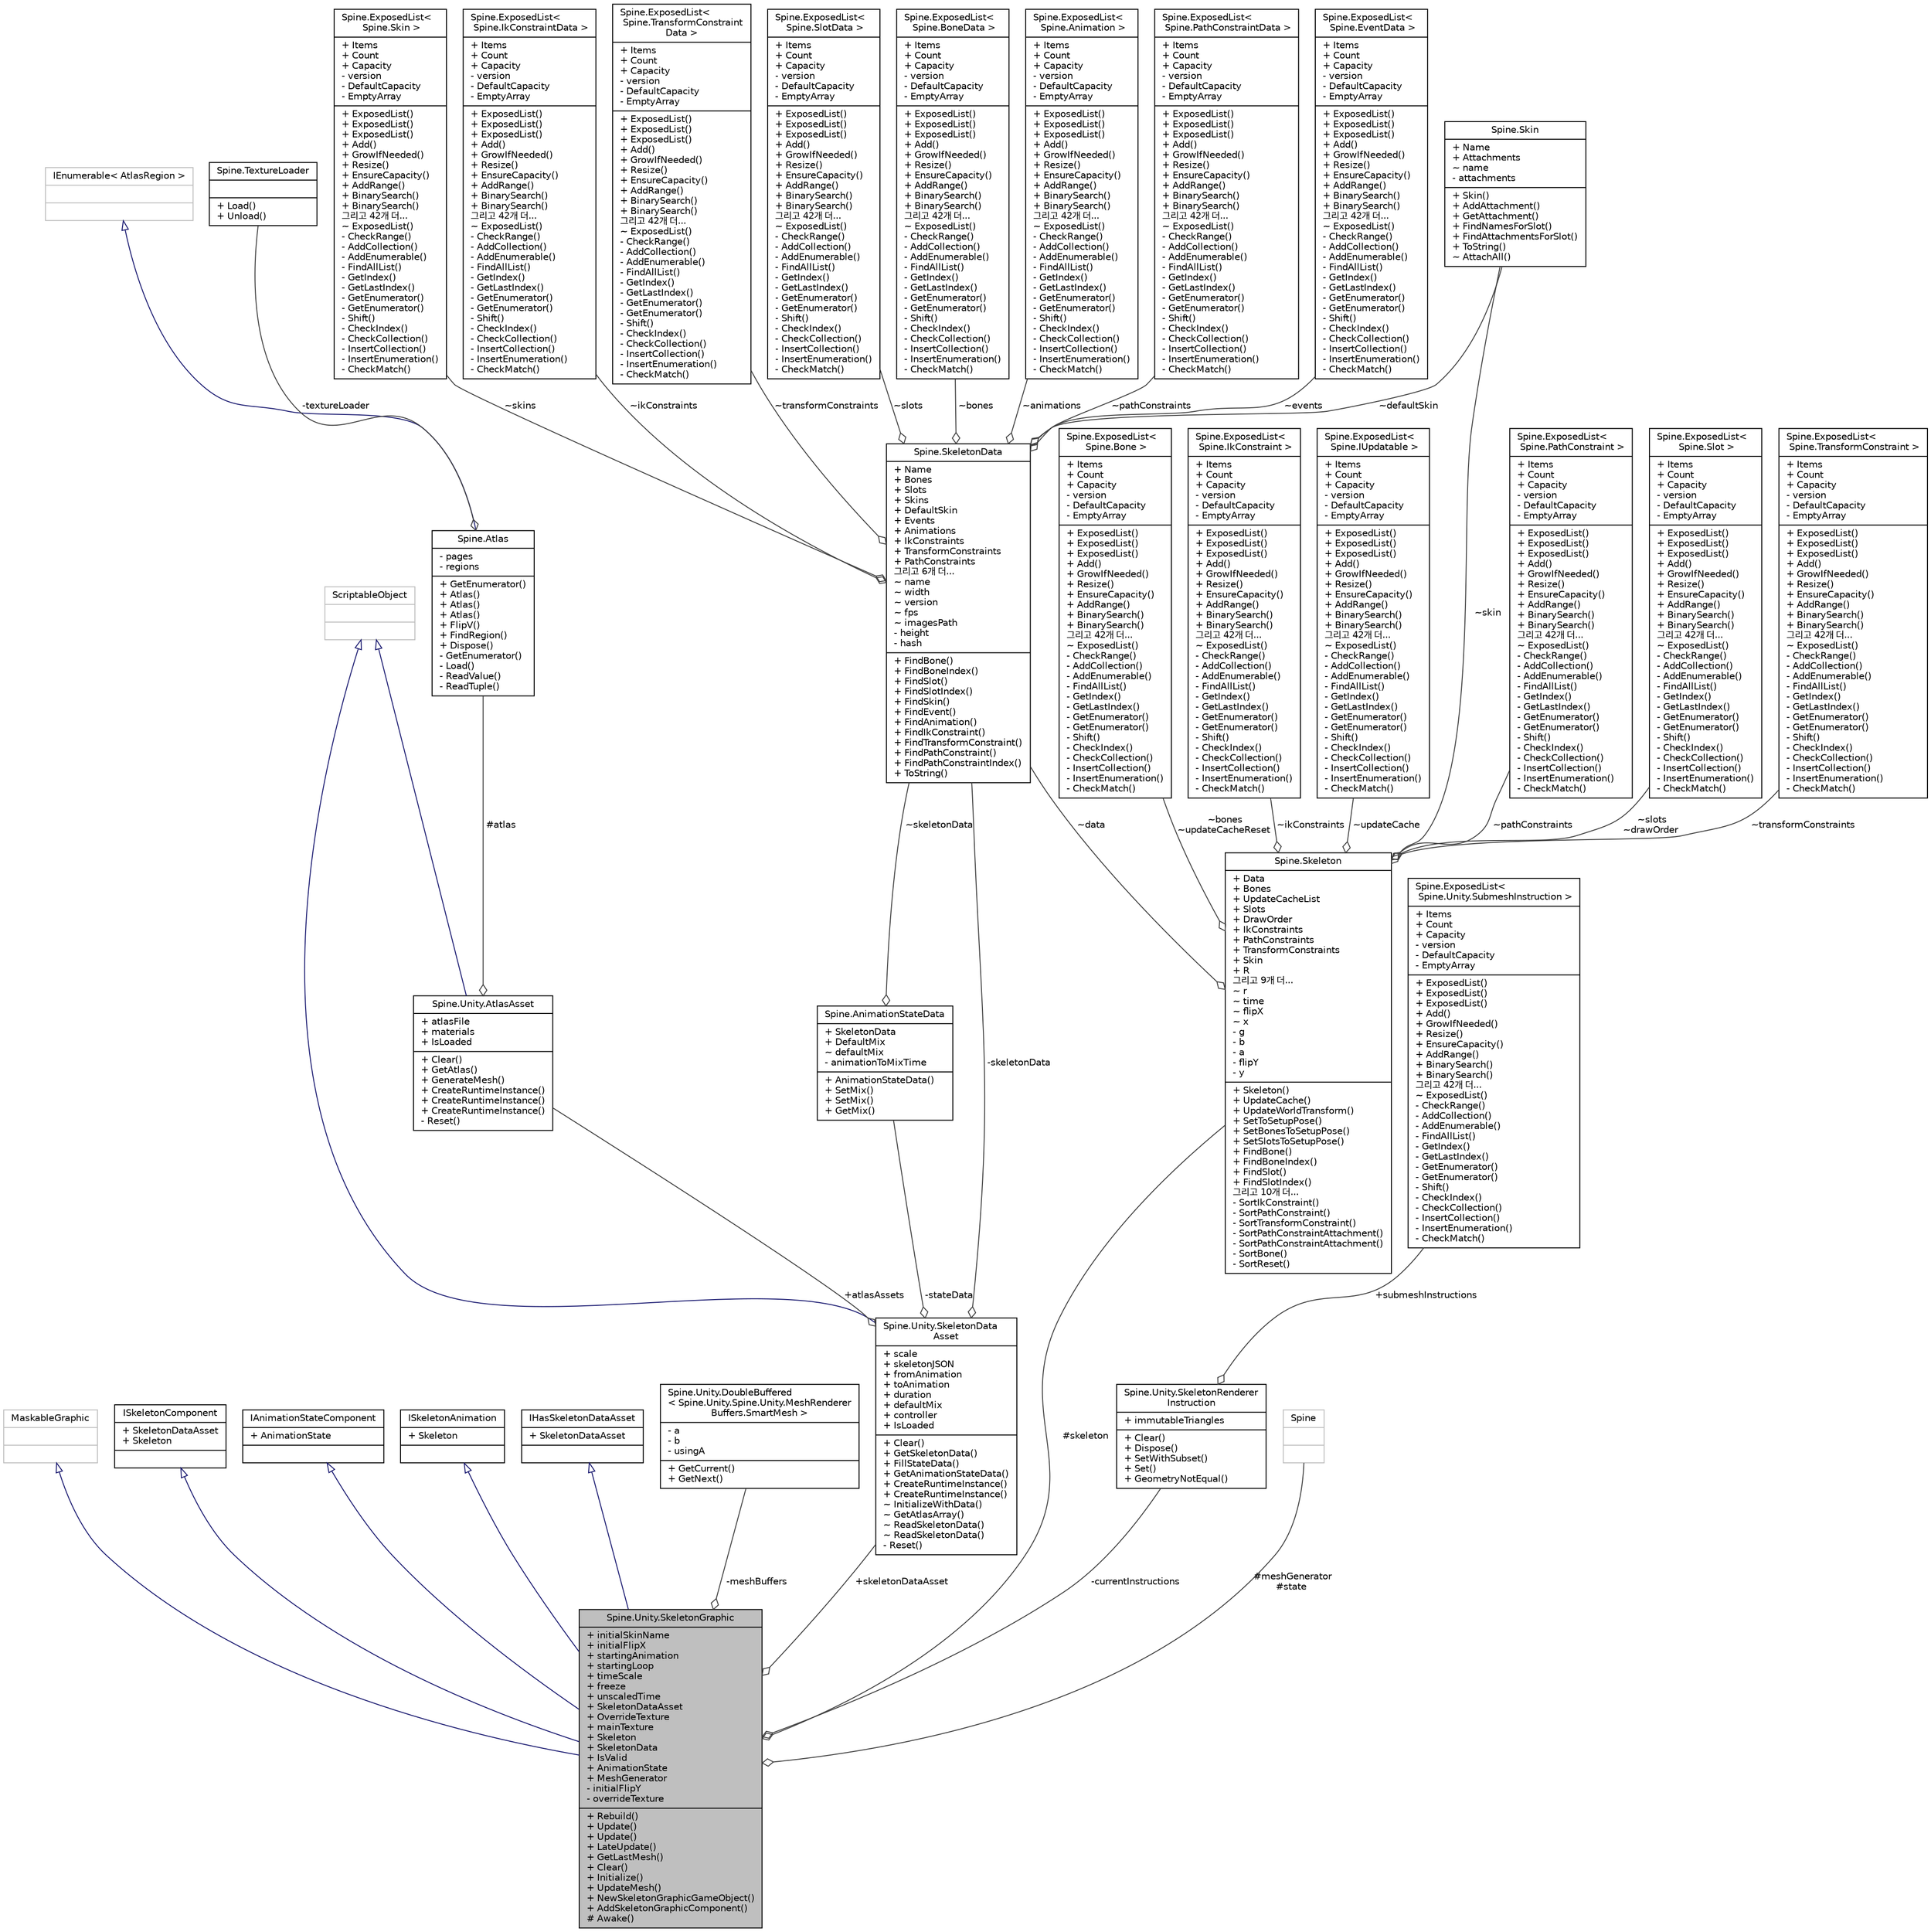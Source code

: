 digraph "Spine.Unity.SkeletonGraphic"
{
 // LATEX_PDF_SIZE
  edge [fontname="Helvetica",fontsize="10",labelfontname="Helvetica",labelfontsize="10"];
  node [fontname="Helvetica",fontsize="10",shape=record];
  Node1 [label="{Spine.Unity.SkeletonGraphic\n|+ initialSkinName\l+ initialFlipX\l+ startingAnimation\l+ startingLoop\l+ timeScale\l+ freeze\l+ unscaledTime\l+ SkeletonDataAsset\l+ OverrideTexture\l+ mainTexture\l+ Skeleton\l+ SkeletonData\l+ IsValid\l+ AnimationState\l+ MeshGenerator\l- initialFlipY\l- overrideTexture\l|+ Rebuild()\l+ Update()\l+ Update()\l+ LateUpdate()\l+ GetLastMesh()\l+ Clear()\l+ Initialize()\l+ UpdateMesh()\l+ NewSkeletonGraphicGameObject()\l+ AddSkeletonGraphicComponent()\l# Awake()\l}",height=0.2,width=0.4,color="black", fillcolor="grey75", style="filled", fontcolor="black",tooltip=" "];
  Node2 -> Node1 [dir="back",color="midnightblue",fontsize="10",style="solid",arrowtail="onormal"];
  Node2 [label="{MaskableGraphic\n||}",height=0.2,width=0.4,color="grey75", fillcolor="white", style="filled",tooltip=" "];
  Node3 -> Node1 [dir="back",color="midnightblue",fontsize="10",style="solid",arrowtail="onormal"];
  Node3 [label="{ISkeletonComponent\n|+ SkeletonDataAsset\l+ Skeleton\l|}",height=0.2,width=0.4,color="black", fillcolor="white", style="filled",URL="$interface_spine_1_1_unity_1_1_i_skeleton_component.html",tooltip="A Spine-Unity Component that manages a Spine.Skeleton instance, instantiated from a SkeletonDataAsset..."];
  Node4 -> Node1 [dir="back",color="midnightblue",fontsize="10",style="solid",arrowtail="onormal"];
  Node4 [label="{IAnimationStateComponent\n|+ AnimationState\l|}",height=0.2,width=0.4,color="black", fillcolor="white", style="filled",URL="$interface_spine_1_1_unity_1_1_i_animation_state_component.html",tooltip="A Spine-Unity Component that uses a Spine.AnimationState to animate its skeleton."];
  Node5 -> Node1 [dir="back",color="midnightblue",fontsize="10",style="solid",arrowtail="onormal"];
  Node5 [label="{ISkeletonAnimation\n|+ Skeleton\l|}",height=0.2,width=0.4,color="black", fillcolor="white", style="filled",URL="$interface_spine_1_1_unity_1_1_i_skeleton_animation.html",tooltip="A Spine-Unity Component that animates a Skeleton but not necessarily with a Spine...."];
  Node6 -> Node1 [dir="back",color="midnightblue",fontsize="10",style="solid",arrowtail="onormal"];
  Node6 [label="{IHasSkeletonDataAsset\n|+ SkeletonDataAsset\l|}",height=0.2,width=0.4,color="black", fillcolor="white", style="filled",URL="$interface_spine_1_1_unity_1_1_i_has_skeleton_data_asset.html",tooltip="Holds a reference to a SkeletonDataAsset."];
  Node7 -> Node1 [color="grey25",fontsize="10",style="solid",label=" -meshBuffers" ,arrowhead="odiamond"];
  Node7 [label="{Spine.Unity.DoubleBuffered\l\< Spine.Unity.Spine.Unity.MeshRenderer\lBuffers.SmartMesh \>\n|- a\l- b\l- usingA\l|+ GetCurrent()\l+ GetNext()\l}",height=0.2,width=0.4,color="black", fillcolor="white", style="filled",URL="$class_spine_1_1_unity_1_1_double_buffered.html",tooltip=" "];
  Node8 -> Node1 [color="grey25",fontsize="10",style="solid",label=" +skeletonDataAsset" ,arrowhead="odiamond"];
  Node8 [label="{Spine.Unity.SkeletonData\lAsset\n|+ scale\l+ skeletonJSON\l+ fromAnimation\l+ toAnimation\l+ duration\l+ defaultMix\l+ controller\l+ IsLoaded\l|+ Clear()\l+ GetSkeletonData()\l+ FillStateData()\l+ GetAnimationStateData()\l+ CreateRuntimeInstance()\l+ CreateRuntimeInstance()\l~ InitializeWithData()\l~ GetAtlasArray()\l~ ReadSkeletonData()\l~ ReadSkeletonData()\l- Reset()\l}",height=0.2,width=0.4,color="black", fillcolor="white", style="filled",URL="$class_spine_1_1_unity_1_1_skeleton_data_asset.html",tooltip=" "];
  Node9 -> Node8 [dir="back",color="midnightblue",fontsize="10",style="solid",arrowtail="onormal"];
  Node9 [label="{ScriptableObject\n||}",height=0.2,width=0.4,color="grey75", fillcolor="white", style="filled",tooltip=" "];
  Node10 -> Node8 [color="grey25",fontsize="10",style="solid",label=" -stateData" ,arrowhead="odiamond"];
  Node10 [label="{Spine.AnimationStateData\n|+ SkeletonData\l+ DefaultMix\l~ defaultMix\l- animationToMixTime\l|+ AnimationStateData()\l+ SetMix()\l+ SetMix()\l+ GetMix()\l}",height=0.2,width=0.4,color="black", fillcolor="white", style="filled",URL="$class_spine_1_1_animation_state_data.html",tooltip="Stores mix (crossfade) durations to be applied when AnimationState animations are changed."];
  Node11 -> Node10 [color="grey25",fontsize="10",style="solid",label=" ~skeletonData" ,arrowhead="odiamond"];
  Node11 [label="{Spine.SkeletonData\n|+ Name\l+ Bones\l+ Slots\l+ Skins\l+ DefaultSkin\l+ Events\l+ Animations\l+ IkConstraints\l+ TransformConstraints\l+ PathConstraints\l그리고 6개 더...\l~ name\l~ width\l~ version\l~ fps\l~ imagesPath\l- height\l- hash\l|+ FindBone()\l+ FindBoneIndex()\l+ FindSlot()\l+ FindSlotIndex()\l+ FindSkin()\l+ FindEvent()\l+ FindAnimation()\l+ FindIkConstraint()\l+ FindTransformConstraint()\l+ FindPathConstraint()\l+ FindPathConstraintIndex()\l+ ToString()\l}",height=0.2,width=0.4,color="black", fillcolor="white", style="filled",URL="$class_spine_1_1_skeleton_data.html",tooltip="Stores the setup pose and all of the stateless data for a skeleton."];
  Node12 -> Node11 [color="grey25",fontsize="10",style="solid",label=" ~animations" ,arrowhead="odiamond"];
  Node12 [label="{Spine.ExposedList\<\l Spine.Animation \>\n|+ Items\l+ Count\l+ Capacity\l- version\l- DefaultCapacity\l- EmptyArray\l|+ ExposedList()\l+ ExposedList()\l+ ExposedList()\l+ Add()\l+ GrowIfNeeded()\l+ Resize()\l+ EnsureCapacity()\l+ AddRange()\l+ BinarySearch()\l+ BinarySearch()\l그리고 42개 더...\l~ ExposedList()\l- CheckRange()\l- AddCollection()\l- AddEnumerable()\l- FindAllList()\l- GetIndex()\l- GetLastIndex()\l- GetEnumerator()\l- GetEnumerator()\l- Shift()\l- CheckIndex()\l- CheckCollection()\l- InsertCollection()\l- InsertEnumeration()\l- CheckMatch()\l}",height=0.2,width=0.4,color="black", fillcolor="white", style="filled",URL="$class_spine_1_1_exposed_list.html",tooltip=" "];
  Node13 -> Node11 [color="grey25",fontsize="10",style="solid",label=" ~pathConstraints" ,arrowhead="odiamond"];
  Node13 [label="{Spine.ExposedList\<\l Spine.PathConstraintData \>\n|+ Items\l+ Count\l+ Capacity\l- version\l- DefaultCapacity\l- EmptyArray\l|+ ExposedList()\l+ ExposedList()\l+ ExposedList()\l+ Add()\l+ GrowIfNeeded()\l+ Resize()\l+ EnsureCapacity()\l+ AddRange()\l+ BinarySearch()\l+ BinarySearch()\l그리고 42개 더...\l~ ExposedList()\l- CheckRange()\l- AddCollection()\l- AddEnumerable()\l- FindAllList()\l- GetIndex()\l- GetLastIndex()\l- GetEnumerator()\l- GetEnumerator()\l- Shift()\l- CheckIndex()\l- CheckCollection()\l- InsertCollection()\l- InsertEnumeration()\l- CheckMatch()\l}",height=0.2,width=0.4,color="black", fillcolor="white", style="filled",URL="$class_spine_1_1_exposed_list.html",tooltip=" "];
  Node14 -> Node11 [color="grey25",fontsize="10",style="solid",label=" ~events" ,arrowhead="odiamond"];
  Node14 [label="{Spine.ExposedList\<\l Spine.EventData \>\n|+ Items\l+ Count\l+ Capacity\l- version\l- DefaultCapacity\l- EmptyArray\l|+ ExposedList()\l+ ExposedList()\l+ ExposedList()\l+ Add()\l+ GrowIfNeeded()\l+ Resize()\l+ EnsureCapacity()\l+ AddRange()\l+ BinarySearch()\l+ BinarySearch()\l그리고 42개 더...\l~ ExposedList()\l- CheckRange()\l- AddCollection()\l- AddEnumerable()\l- FindAllList()\l- GetIndex()\l- GetLastIndex()\l- GetEnumerator()\l- GetEnumerator()\l- Shift()\l- CheckIndex()\l- CheckCollection()\l- InsertCollection()\l- InsertEnumeration()\l- CheckMatch()\l}",height=0.2,width=0.4,color="black", fillcolor="white", style="filled",URL="$class_spine_1_1_exposed_list.html",tooltip=" "];
  Node15 -> Node11 [color="grey25",fontsize="10",style="solid",label=" ~skins" ,arrowhead="odiamond"];
  Node15 [label="{Spine.ExposedList\<\l Spine.Skin \>\n|+ Items\l+ Count\l+ Capacity\l- version\l- DefaultCapacity\l- EmptyArray\l|+ ExposedList()\l+ ExposedList()\l+ ExposedList()\l+ Add()\l+ GrowIfNeeded()\l+ Resize()\l+ EnsureCapacity()\l+ AddRange()\l+ BinarySearch()\l+ BinarySearch()\l그리고 42개 더...\l~ ExposedList()\l- CheckRange()\l- AddCollection()\l- AddEnumerable()\l- FindAllList()\l- GetIndex()\l- GetLastIndex()\l- GetEnumerator()\l- GetEnumerator()\l- Shift()\l- CheckIndex()\l- CheckCollection()\l- InsertCollection()\l- InsertEnumeration()\l- CheckMatch()\l}",height=0.2,width=0.4,color="black", fillcolor="white", style="filled",URL="$class_spine_1_1_exposed_list.html",tooltip=" "];
  Node16 -> Node11 [color="grey25",fontsize="10",style="solid",label=" ~defaultSkin" ,arrowhead="odiamond"];
  Node16 [label="{Spine.Skin\n|+ Name\l+ Attachments\l~ name\l- attachments\l|+ Skin()\l+ AddAttachment()\l+ GetAttachment()\l+ FindNamesForSlot()\l+ FindAttachmentsForSlot()\l+ ToString()\l~ AttachAll()\l}",height=0.2,width=0.4,color="black", fillcolor="white", style="filled",URL="$class_spine_1_1_skin.html",tooltip="Stores attachments by slot index and attachment name."];
  Node17 -> Node11 [color="grey25",fontsize="10",style="solid",label=" ~ikConstraints" ,arrowhead="odiamond"];
  Node17 [label="{Spine.ExposedList\<\l Spine.IkConstraintData \>\n|+ Items\l+ Count\l+ Capacity\l- version\l- DefaultCapacity\l- EmptyArray\l|+ ExposedList()\l+ ExposedList()\l+ ExposedList()\l+ Add()\l+ GrowIfNeeded()\l+ Resize()\l+ EnsureCapacity()\l+ AddRange()\l+ BinarySearch()\l+ BinarySearch()\l그리고 42개 더...\l~ ExposedList()\l- CheckRange()\l- AddCollection()\l- AddEnumerable()\l- FindAllList()\l- GetIndex()\l- GetLastIndex()\l- GetEnumerator()\l- GetEnumerator()\l- Shift()\l- CheckIndex()\l- CheckCollection()\l- InsertCollection()\l- InsertEnumeration()\l- CheckMatch()\l}",height=0.2,width=0.4,color="black", fillcolor="white", style="filled",URL="$class_spine_1_1_exposed_list.html",tooltip=" "];
  Node18 -> Node11 [color="grey25",fontsize="10",style="solid",label=" ~transformConstraints" ,arrowhead="odiamond"];
  Node18 [label="{Spine.ExposedList\<\l Spine.TransformConstraint\lData \>\n|+ Items\l+ Count\l+ Capacity\l- version\l- DefaultCapacity\l- EmptyArray\l|+ ExposedList()\l+ ExposedList()\l+ ExposedList()\l+ Add()\l+ GrowIfNeeded()\l+ Resize()\l+ EnsureCapacity()\l+ AddRange()\l+ BinarySearch()\l+ BinarySearch()\l그리고 42개 더...\l~ ExposedList()\l- CheckRange()\l- AddCollection()\l- AddEnumerable()\l- FindAllList()\l- GetIndex()\l- GetLastIndex()\l- GetEnumerator()\l- GetEnumerator()\l- Shift()\l- CheckIndex()\l- CheckCollection()\l- InsertCollection()\l- InsertEnumeration()\l- CheckMatch()\l}",height=0.2,width=0.4,color="black", fillcolor="white", style="filled",URL="$class_spine_1_1_exposed_list.html",tooltip=" "];
  Node19 -> Node11 [color="grey25",fontsize="10",style="solid",label=" ~slots" ,arrowhead="odiamond"];
  Node19 [label="{Spine.ExposedList\<\l Spine.SlotData \>\n|+ Items\l+ Count\l+ Capacity\l- version\l- DefaultCapacity\l- EmptyArray\l|+ ExposedList()\l+ ExposedList()\l+ ExposedList()\l+ Add()\l+ GrowIfNeeded()\l+ Resize()\l+ EnsureCapacity()\l+ AddRange()\l+ BinarySearch()\l+ BinarySearch()\l그리고 42개 더...\l~ ExposedList()\l- CheckRange()\l- AddCollection()\l- AddEnumerable()\l- FindAllList()\l- GetIndex()\l- GetLastIndex()\l- GetEnumerator()\l- GetEnumerator()\l- Shift()\l- CheckIndex()\l- CheckCollection()\l- InsertCollection()\l- InsertEnumeration()\l- CheckMatch()\l}",height=0.2,width=0.4,color="black", fillcolor="white", style="filled",URL="$class_spine_1_1_exposed_list.html",tooltip=" "];
  Node20 -> Node11 [color="grey25",fontsize="10",style="solid",label=" ~bones" ,arrowhead="odiamond"];
  Node20 [label="{Spine.ExposedList\<\l Spine.BoneData \>\n|+ Items\l+ Count\l+ Capacity\l- version\l- DefaultCapacity\l- EmptyArray\l|+ ExposedList()\l+ ExposedList()\l+ ExposedList()\l+ Add()\l+ GrowIfNeeded()\l+ Resize()\l+ EnsureCapacity()\l+ AddRange()\l+ BinarySearch()\l+ BinarySearch()\l그리고 42개 더...\l~ ExposedList()\l- CheckRange()\l- AddCollection()\l- AddEnumerable()\l- FindAllList()\l- GetIndex()\l- GetLastIndex()\l- GetEnumerator()\l- GetEnumerator()\l- Shift()\l- CheckIndex()\l- CheckCollection()\l- InsertCollection()\l- InsertEnumeration()\l- CheckMatch()\l}",height=0.2,width=0.4,color="black", fillcolor="white", style="filled",URL="$class_spine_1_1_exposed_list.html",tooltip=" "];
  Node11 -> Node8 [color="grey25",fontsize="10",style="solid",label=" -skeletonData" ,arrowhead="odiamond"];
  Node21 -> Node8 [color="grey25",fontsize="10",style="solid",label=" +atlasAssets" ,arrowhead="odiamond"];
  Node21 [label="{Spine.Unity.AtlasAsset\n|+ atlasFile\l+ materials\l+ IsLoaded\l|+ Clear()\l+ GetAtlas()\l+ GenerateMesh()\l+ CreateRuntimeInstance()\l+ CreateRuntimeInstance()\l+ CreateRuntimeInstance()\l- Reset()\l}",height=0.2,width=0.4,color="black", fillcolor="white", style="filled",URL="$class_spine_1_1_unity_1_1_atlas_asset.html",tooltip="Loads and stores a Spine atlas and list of materials."];
  Node9 -> Node21 [dir="back",color="midnightblue",fontsize="10",style="solid",arrowtail="onormal"];
  Node22 -> Node21 [color="grey25",fontsize="10",style="solid",label=" #atlas" ,arrowhead="odiamond"];
  Node22 [label="{Spine.Atlas\n|- pages\l- regions\l|+ GetEnumerator()\l+ Atlas()\l+ Atlas()\l+ Atlas()\l+ FlipV()\l+ FindRegion()\l+ Dispose()\l- GetEnumerator()\l- Load()\l- ReadValue()\l- ReadTuple()\l}",height=0.2,width=0.4,color="black", fillcolor="white", style="filled",URL="$class_spine_1_1_atlas.html",tooltip=" "];
  Node23 -> Node22 [dir="back",color="midnightblue",fontsize="10",style="solid",arrowtail="onormal"];
  Node23 [label="{IEnumerable\< AtlasRegion \>\n||}",height=0.2,width=0.4,color="grey75", fillcolor="white", style="filled",tooltip=" "];
  Node24 -> Node22 [color="grey25",fontsize="10",style="solid",label=" -textureLoader" ,arrowhead="odiamond"];
  Node24 [label="{Spine.TextureLoader\n||+ Load()\l+ Unload()\l}",height=0.2,width=0.4,color="black", fillcolor="white", style="filled",URL="$interface_spine_1_1_texture_loader.html",tooltip=" "];
  Node25 -> Node1 [color="grey25",fontsize="10",style="solid",label=" #skeleton" ,arrowhead="odiamond"];
  Node25 [label="{Spine.Skeleton\n|+ Data\l+ Bones\l+ UpdateCacheList\l+ Slots\l+ DrawOrder\l+ IkConstraints\l+ PathConstraints\l+ TransformConstraints\l+ Skin\l+ R\l그리고 9개 더...\l~ r\l~ time\l~ flipX\l~ x\l- g\l- b\l- a\l- flipY\l- y\l|+ Skeleton()\l+ UpdateCache()\l+ UpdateWorldTransform()\l+ SetToSetupPose()\l+ SetBonesToSetupPose()\l+ SetSlotsToSetupPose()\l+ FindBone()\l+ FindBoneIndex()\l+ FindSlot()\l+ FindSlotIndex()\l그리고 10개 더...\l- SortIkConstraint()\l- SortPathConstraint()\l- SortTransformConstraint()\l- SortPathConstraintAttachment()\l- SortPathConstraintAttachment()\l- SortBone()\l- SortReset()\l}",height=0.2,width=0.4,color="black", fillcolor="white", style="filled",URL="$class_spine_1_1_skeleton.html",tooltip=" "];
  Node11 -> Node25 [color="grey25",fontsize="10",style="solid",label=" ~data" ,arrowhead="odiamond"];
  Node26 -> Node25 [color="grey25",fontsize="10",style="solid",label=" ~bones\n~updateCacheReset" ,arrowhead="odiamond"];
  Node26 [label="{Spine.ExposedList\<\l Spine.Bone \>\n|+ Items\l+ Count\l+ Capacity\l- version\l- DefaultCapacity\l- EmptyArray\l|+ ExposedList()\l+ ExposedList()\l+ ExposedList()\l+ Add()\l+ GrowIfNeeded()\l+ Resize()\l+ EnsureCapacity()\l+ AddRange()\l+ BinarySearch()\l+ BinarySearch()\l그리고 42개 더...\l~ ExposedList()\l- CheckRange()\l- AddCollection()\l- AddEnumerable()\l- FindAllList()\l- GetIndex()\l- GetLastIndex()\l- GetEnumerator()\l- GetEnumerator()\l- Shift()\l- CheckIndex()\l- CheckCollection()\l- InsertCollection()\l- InsertEnumeration()\l- CheckMatch()\l}",height=0.2,width=0.4,color="black", fillcolor="white", style="filled",URL="$class_spine_1_1_exposed_list.html",tooltip=" "];
  Node27 -> Node25 [color="grey25",fontsize="10",style="solid",label=" ~ikConstraints" ,arrowhead="odiamond"];
  Node27 [label="{Spine.ExposedList\<\l Spine.IkConstraint \>\n|+ Items\l+ Count\l+ Capacity\l- version\l- DefaultCapacity\l- EmptyArray\l|+ ExposedList()\l+ ExposedList()\l+ ExposedList()\l+ Add()\l+ GrowIfNeeded()\l+ Resize()\l+ EnsureCapacity()\l+ AddRange()\l+ BinarySearch()\l+ BinarySearch()\l그리고 42개 더...\l~ ExposedList()\l- CheckRange()\l- AddCollection()\l- AddEnumerable()\l- FindAllList()\l- GetIndex()\l- GetLastIndex()\l- GetEnumerator()\l- GetEnumerator()\l- Shift()\l- CheckIndex()\l- CheckCollection()\l- InsertCollection()\l- InsertEnumeration()\l- CheckMatch()\l}",height=0.2,width=0.4,color="black", fillcolor="white", style="filled",URL="$class_spine_1_1_exposed_list.html",tooltip=" "];
  Node28 -> Node25 [color="grey25",fontsize="10",style="solid",label=" ~updateCache" ,arrowhead="odiamond"];
  Node28 [label="{Spine.ExposedList\<\l Spine.IUpdatable \>\n|+ Items\l+ Count\l+ Capacity\l- version\l- DefaultCapacity\l- EmptyArray\l|+ ExposedList()\l+ ExposedList()\l+ ExposedList()\l+ Add()\l+ GrowIfNeeded()\l+ Resize()\l+ EnsureCapacity()\l+ AddRange()\l+ BinarySearch()\l+ BinarySearch()\l그리고 42개 더...\l~ ExposedList()\l- CheckRange()\l- AddCollection()\l- AddEnumerable()\l- FindAllList()\l- GetIndex()\l- GetLastIndex()\l- GetEnumerator()\l- GetEnumerator()\l- Shift()\l- CheckIndex()\l- CheckCollection()\l- InsertCollection()\l- InsertEnumeration()\l- CheckMatch()\l}",height=0.2,width=0.4,color="black", fillcolor="white", style="filled",URL="$class_spine_1_1_exposed_list.html",tooltip=" "];
  Node16 -> Node25 [color="grey25",fontsize="10",style="solid",label=" ~skin" ,arrowhead="odiamond"];
  Node29 -> Node25 [color="grey25",fontsize="10",style="solid",label=" ~pathConstraints" ,arrowhead="odiamond"];
  Node29 [label="{Spine.ExposedList\<\l Spine.PathConstraint \>\n|+ Items\l+ Count\l+ Capacity\l- version\l- DefaultCapacity\l- EmptyArray\l|+ ExposedList()\l+ ExposedList()\l+ ExposedList()\l+ Add()\l+ GrowIfNeeded()\l+ Resize()\l+ EnsureCapacity()\l+ AddRange()\l+ BinarySearch()\l+ BinarySearch()\l그리고 42개 더...\l~ ExposedList()\l- CheckRange()\l- AddCollection()\l- AddEnumerable()\l- FindAllList()\l- GetIndex()\l- GetLastIndex()\l- GetEnumerator()\l- GetEnumerator()\l- Shift()\l- CheckIndex()\l- CheckCollection()\l- InsertCollection()\l- InsertEnumeration()\l- CheckMatch()\l}",height=0.2,width=0.4,color="black", fillcolor="white", style="filled",URL="$class_spine_1_1_exposed_list.html",tooltip=" "];
  Node30 -> Node25 [color="grey25",fontsize="10",style="solid",label=" ~slots\n~drawOrder" ,arrowhead="odiamond"];
  Node30 [label="{Spine.ExposedList\<\l Spine.Slot \>\n|+ Items\l+ Count\l+ Capacity\l- version\l- DefaultCapacity\l- EmptyArray\l|+ ExposedList()\l+ ExposedList()\l+ ExposedList()\l+ Add()\l+ GrowIfNeeded()\l+ Resize()\l+ EnsureCapacity()\l+ AddRange()\l+ BinarySearch()\l+ BinarySearch()\l그리고 42개 더...\l~ ExposedList()\l- CheckRange()\l- AddCollection()\l- AddEnumerable()\l- FindAllList()\l- GetIndex()\l- GetLastIndex()\l- GetEnumerator()\l- GetEnumerator()\l- Shift()\l- CheckIndex()\l- CheckCollection()\l- InsertCollection()\l- InsertEnumeration()\l- CheckMatch()\l}",height=0.2,width=0.4,color="black", fillcolor="white", style="filled",URL="$class_spine_1_1_exposed_list.html",tooltip=" "];
  Node31 -> Node25 [color="grey25",fontsize="10",style="solid",label=" ~transformConstraints" ,arrowhead="odiamond"];
  Node31 [label="{Spine.ExposedList\<\l Spine.TransformConstraint \>\n|+ Items\l+ Count\l+ Capacity\l- version\l- DefaultCapacity\l- EmptyArray\l|+ ExposedList()\l+ ExposedList()\l+ ExposedList()\l+ Add()\l+ GrowIfNeeded()\l+ Resize()\l+ EnsureCapacity()\l+ AddRange()\l+ BinarySearch()\l+ BinarySearch()\l그리고 42개 더...\l~ ExposedList()\l- CheckRange()\l- AddCollection()\l- AddEnumerable()\l- FindAllList()\l- GetIndex()\l- GetLastIndex()\l- GetEnumerator()\l- GetEnumerator()\l- Shift()\l- CheckIndex()\l- CheckCollection()\l- InsertCollection()\l- InsertEnumeration()\l- CheckMatch()\l}",height=0.2,width=0.4,color="black", fillcolor="white", style="filled",URL="$class_spine_1_1_exposed_list.html",tooltip=" "];
  Node32 -> Node1 [color="grey25",fontsize="10",style="solid",label=" -currentInstructions" ,arrowhead="odiamond"];
  Node32 [label="{Spine.Unity.SkeletonRenderer\lInstruction\n|+ immutableTriangles\l|+ Clear()\l+ Dispose()\l+ SetWithSubset()\l+ Set()\l+ GeometryNotEqual()\l}",height=0.2,width=0.4,color="black", fillcolor="white", style="filled",URL="$class_spine_1_1_unity_1_1_skeleton_renderer_instruction.html",tooltip=" "];
  Node33 -> Node32 [color="grey25",fontsize="10",style="solid",label=" +submeshInstructions" ,arrowhead="odiamond"];
  Node33 [label="{Spine.ExposedList\<\l Spine.Unity.SubmeshInstruction \>\n|+ Items\l+ Count\l+ Capacity\l- version\l- DefaultCapacity\l- EmptyArray\l|+ ExposedList()\l+ ExposedList()\l+ ExposedList()\l+ Add()\l+ GrowIfNeeded()\l+ Resize()\l+ EnsureCapacity()\l+ AddRange()\l+ BinarySearch()\l+ BinarySearch()\l그리고 42개 더...\l~ ExposedList()\l- CheckRange()\l- AddCollection()\l- AddEnumerable()\l- FindAllList()\l- GetIndex()\l- GetLastIndex()\l- GetEnumerator()\l- GetEnumerator()\l- Shift()\l- CheckIndex()\l- CheckCollection()\l- InsertCollection()\l- InsertEnumeration()\l- CheckMatch()\l}",height=0.2,width=0.4,color="black", fillcolor="white", style="filled",URL="$class_spine_1_1_exposed_list.html",tooltip=" "];
  Node34 -> Node1 [color="grey25",fontsize="10",style="solid",label=" #meshGenerator\n#state" ,arrowhead="odiamond"];
  Node34 [label="{Spine\n||}",height=0.2,width=0.4,color="grey75", fillcolor="white", style="filled",tooltip=" "];
}
